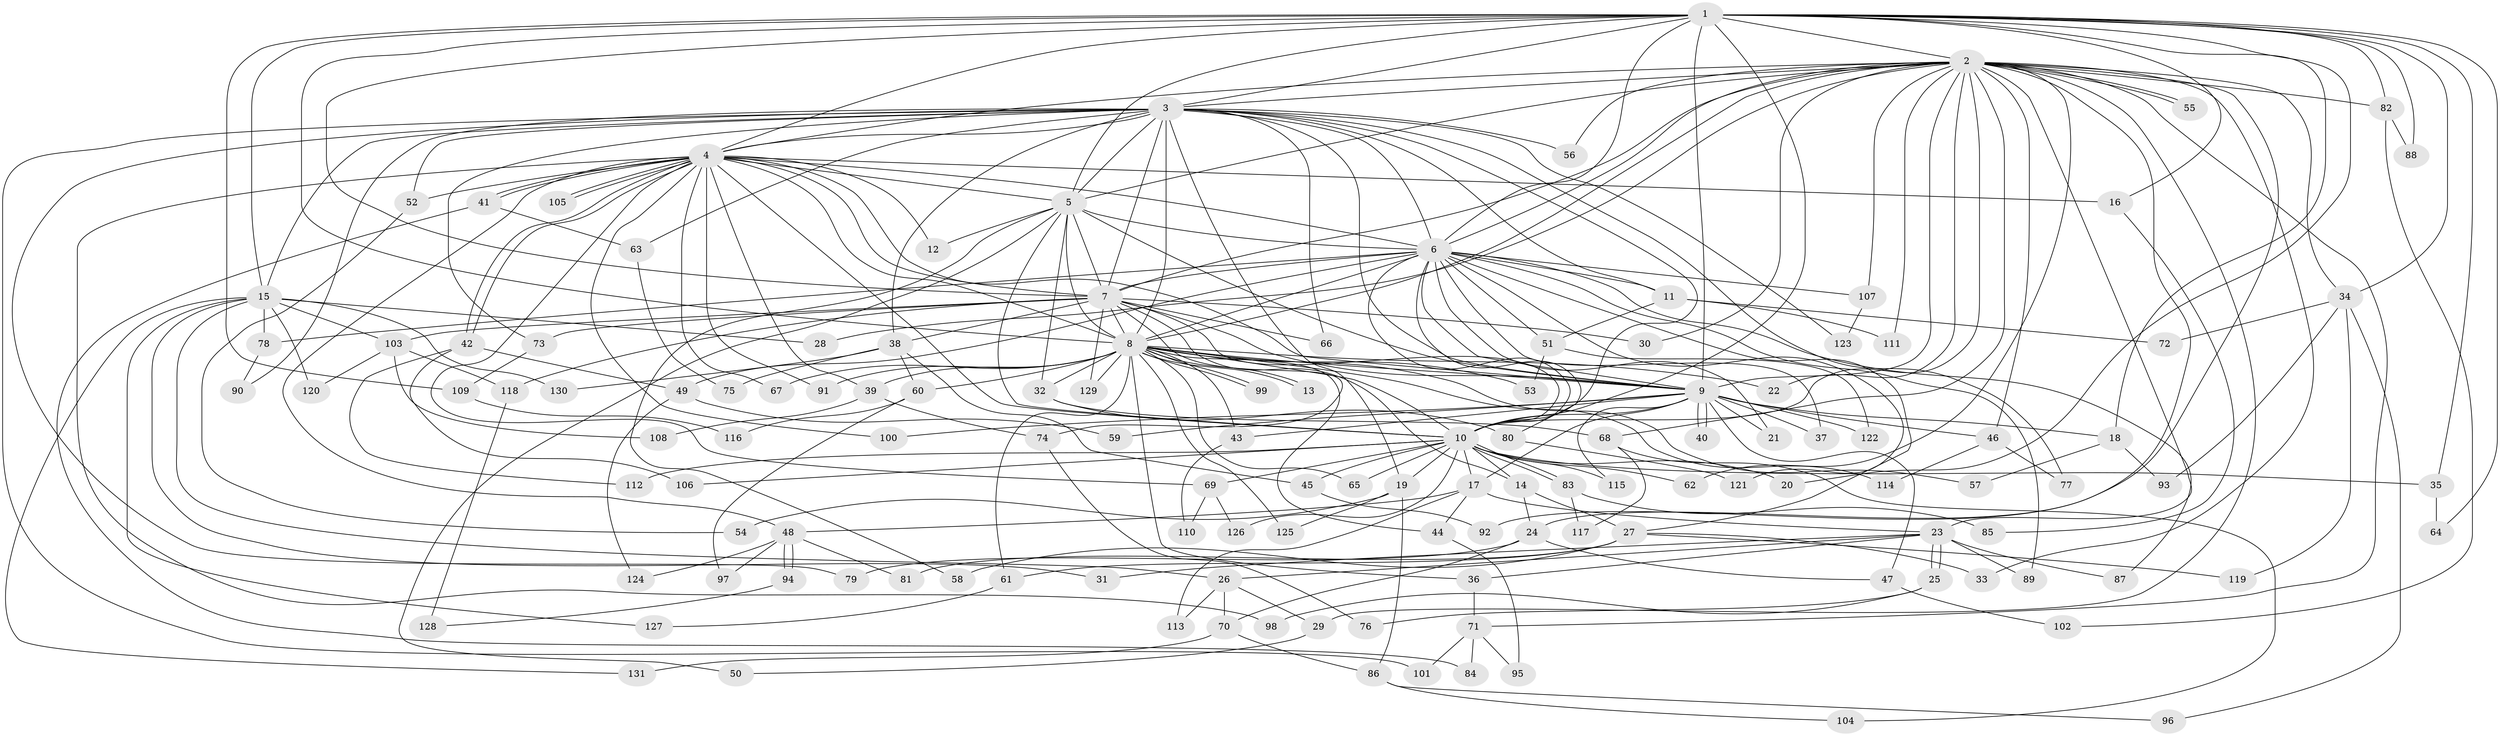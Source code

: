 // coarse degree distribution, {17: 0.020618556701030927, 26: 0.020618556701030927, 23: 0.020618556701030927, 22: 0.010309278350515464, 12: 0.010309278350515464, 20: 0.010309278350515464, 25: 0.010309278350515464, 5: 0.061855670103092786, 4: 0.15463917525773196, 10: 0.010309278350515464, 2: 0.4845360824742268, 9: 0.010309278350515464, 8: 0.010309278350515464, 3: 0.13402061855670103, 6: 0.020618556701030927, 7: 0.010309278350515464}
// Generated by graph-tools (version 1.1) at 2025/41/03/06/25 10:41:39]
// undirected, 131 vertices, 287 edges
graph export_dot {
graph [start="1"]
  node [color=gray90,style=filled];
  1;
  2;
  3;
  4;
  5;
  6;
  7;
  8;
  9;
  10;
  11;
  12;
  13;
  14;
  15;
  16;
  17;
  18;
  19;
  20;
  21;
  22;
  23;
  24;
  25;
  26;
  27;
  28;
  29;
  30;
  31;
  32;
  33;
  34;
  35;
  36;
  37;
  38;
  39;
  40;
  41;
  42;
  43;
  44;
  45;
  46;
  47;
  48;
  49;
  50;
  51;
  52;
  53;
  54;
  55;
  56;
  57;
  58;
  59;
  60;
  61;
  62;
  63;
  64;
  65;
  66;
  67;
  68;
  69;
  70;
  71;
  72;
  73;
  74;
  75;
  76;
  77;
  78;
  79;
  80;
  81;
  82;
  83;
  84;
  85;
  86;
  87;
  88;
  89;
  90;
  91;
  92;
  93;
  94;
  95;
  96;
  97;
  98;
  99;
  100;
  101;
  102;
  103;
  104;
  105;
  106;
  107;
  108;
  109;
  110;
  111;
  112;
  113;
  114;
  115;
  116;
  117;
  118;
  119;
  120;
  121;
  122;
  123;
  124;
  125;
  126;
  127;
  128;
  129;
  130;
  131;
  1 -- 2;
  1 -- 3;
  1 -- 4;
  1 -- 5;
  1 -- 6;
  1 -- 7;
  1 -- 8;
  1 -- 9;
  1 -- 10;
  1 -- 15;
  1 -- 16;
  1 -- 18;
  1 -- 20;
  1 -- 34;
  1 -- 35;
  1 -- 64;
  1 -- 82;
  1 -- 88;
  1 -- 109;
  2 -- 3;
  2 -- 4;
  2 -- 5;
  2 -- 6;
  2 -- 7;
  2 -- 8;
  2 -- 9;
  2 -- 10;
  2 -- 22;
  2 -- 23;
  2 -- 24;
  2 -- 28;
  2 -- 29;
  2 -- 30;
  2 -- 33;
  2 -- 34;
  2 -- 46;
  2 -- 55;
  2 -- 55;
  2 -- 56;
  2 -- 62;
  2 -- 68;
  2 -- 71;
  2 -- 82;
  2 -- 92;
  2 -- 107;
  2 -- 111;
  3 -- 4;
  3 -- 5;
  3 -- 6;
  3 -- 7;
  3 -- 8;
  3 -- 9;
  3 -- 10;
  3 -- 11;
  3 -- 15;
  3 -- 19;
  3 -- 38;
  3 -- 52;
  3 -- 56;
  3 -- 63;
  3 -- 66;
  3 -- 73;
  3 -- 77;
  3 -- 79;
  3 -- 90;
  3 -- 101;
  3 -- 123;
  4 -- 5;
  4 -- 6;
  4 -- 7;
  4 -- 8;
  4 -- 9;
  4 -- 10;
  4 -- 12;
  4 -- 16;
  4 -- 39;
  4 -- 41;
  4 -- 41;
  4 -- 42;
  4 -- 42;
  4 -- 48;
  4 -- 52;
  4 -- 67;
  4 -- 69;
  4 -- 91;
  4 -- 98;
  4 -- 100;
  4 -- 105;
  4 -- 105;
  5 -- 6;
  5 -- 7;
  5 -- 8;
  5 -- 9;
  5 -- 10;
  5 -- 12;
  5 -- 32;
  5 -- 50;
  5 -- 58;
  6 -- 7;
  6 -- 8;
  6 -- 9;
  6 -- 10;
  6 -- 11;
  6 -- 21;
  6 -- 27;
  6 -- 37;
  6 -- 49;
  6 -- 51;
  6 -- 78;
  6 -- 80;
  6 -- 87;
  6 -- 89;
  6 -- 107;
  6 -- 121;
  7 -- 8;
  7 -- 9;
  7 -- 10;
  7 -- 14;
  7 -- 30;
  7 -- 38;
  7 -- 66;
  7 -- 73;
  7 -- 74;
  7 -- 103;
  7 -- 118;
  7 -- 129;
  8 -- 9;
  8 -- 10;
  8 -- 13;
  8 -- 13;
  8 -- 22;
  8 -- 32;
  8 -- 36;
  8 -- 39;
  8 -- 43;
  8 -- 44;
  8 -- 53;
  8 -- 57;
  8 -- 60;
  8 -- 61;
  8 -- 65;
  8 -- 67;
  8 -- 91;
  8 -- 99;
  8 -- 99;
  8 -- 114;
  8 -- 125;
  8 -- 129;
  9 -- 10;
  9 -- 17;
  9 -- 18;
  9 -- 21;
  9 -- 37;
  9 -- 40;
  9 -- 40;
  9 -- 43;
  9 -- 46;
  9 -- 47;
  9 -- 59;
  9 -- 100;
  9 -- 115;
  9 -- 122;
  10 -- 14;
  10 -- 17;
  10 -- 19;
  10 -- 20;
  10 -- 35;
  10 -- 45;
  10 -- 62;
  10 -- 65;
  10 -- 69;
  10 -- 83;
  10 -- 83;
  10 -- 106;
  10 -- 112;
  10 -- 115;
  10 -- 126;
  11 -- 51;
  11 -- 72;
  11 -- 111;
  14 -- 24;
  14 -- 27;
  15 -- 26;
  15 -- 28;
  15 -- 31;
  15 -- 78;
  15 -- 103;
  15 -- 120;
  15 -- 127;
  15 -- 130;
  15 -- 131;
  16 -- 85;
  17 -- 23;
  17 -- 44;
  17 -- 48;
  17 -- 113;
  18 -- 57;
  18 -- 93;
  19 -- 54;
  19 -- 86;
  19 -- 125;
  23 -- 25;
  23 -- 25;
  23 -- 26;
  23 -- 31;
  23 -- 36;
  23 -- 87;
  23 -- 89;
  24 -- 47;
  24 -- 70;
  24 -- 79;
  25 -- 76;
  25 -- 98;
  26 -- 29;
  26 -- 70;
  26 -- 113;
  27 -- 33;
  27 -- 58;
  27 -- 61;
  27 -- 81;
  27 -- 119;
  29 -- 50;
  32 -- 68;
  32 -- 80;
  34 -- 72;
  34 -- 93;
  34 -- 96;
  34 -- 119;
  35 -- 64;
  36 -- 71;
  38 -- 45;
  38 -- 60;
  38 -- 75;
  38 -- 130;
  39 -- 74;
  39 -- 108;
  41 -- 63;
  41 -- 84;
  42 -- 49;
  42 -- 106;
  42 -- 112;
  43 -- 110;
  44 -- 95;
  45 -- 92;
  46 -- 77;
  46 -- 114;
  47 -- 102;
  48 -- 81;
  48 -- 94;
  48 -- 94;
  48 -- 97;
  48 -- 124;
  49 -- 59;
  49 -- 124;
  51 -- 53;
  51 -- 122;
  52 -- 54;
  60 -- 97;
  60 -- 116;
  61 -- 127;
  63 -- 75;
  68 -- 104;
  68 -- 117;
  69 -- 110;
  69 -- 126;
  70 -- 86;
  70 -- 131;
  71 -- 84;
  71 -- 95;
  71 -- 101;
  73 -- 109;
  74 -- 76;
  78 -- 90;
  80 -- 121;
  82 -- 88;
  82 -- 102;
  83 -- 85;
  83 -- 117;
  86 -- 96;
  86 -- 104;
  94 -- 128;
  103 -- 108;
  103 -- 118;
  103 -- 120;
  107 -- 123;
  109 -- 116;
  118 -- 128;
}
